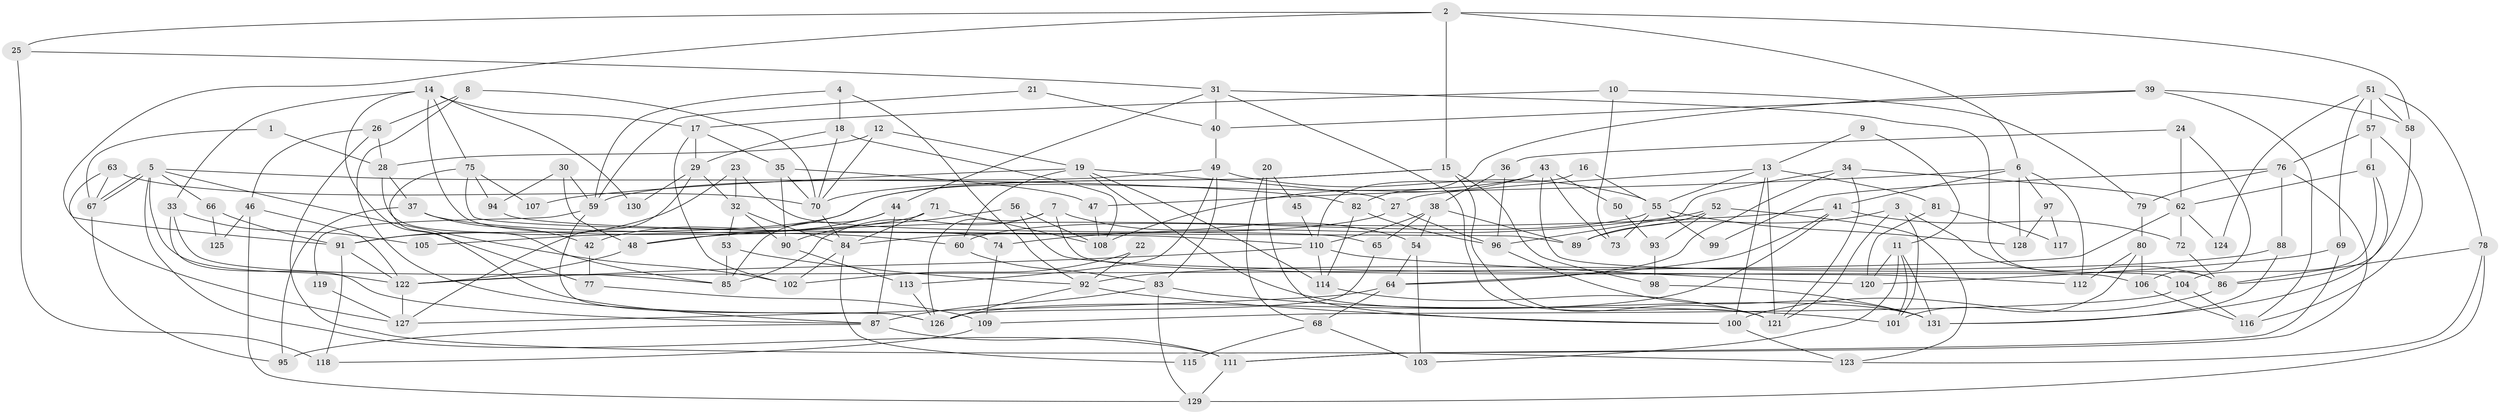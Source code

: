 // Generated by graph-tools (version 1.1) at 2025/02/03/09/25 03:02:06]
// undirected, 131 vertices, 262 edges
graph export_dot {
graph [start="1"]
  node [color=gray90,style=filled];
  1;
  2;
  3;
  4;
  5;
  6;
  7;
  8;
  9;
  10;
  11;
  12;
  13;
  14;
  15;
  16;
  17;
  18;
  19;
  20;
  21;
  22;
  23;
  24;
  25;
  26;
  27;
  28;
  29;
  30;
  31;
  32;
  33;
  34;
  35;
  36;
  37;
  38;
  39;
  40;
  41;
  42;
  43;
  44;
  45;
  46;
  47;
  48;
  49;
  50;
  51;
  52;
  53;
  54;
  55;
  56;
  57;
  58;
  59;
  60;
  61;
  62;
  63;
  64;
  65;
  66;
  67;
  68;
  69;
  70;
  71;
  72;
  73;
  74;
  75;
  76;
  77;
  78;
  79;
  80;
  81;
  82;
  83;
  84;
  85;
  86;
  87;
  88;
  89;
  90;
  91;
  92;
  93;
  94;
  95;
  96;
  97;
  98;
  99;
  100;
  101;
  102;
  103;
  104;
  105;
  106;
  107;
  108;
  109;
  110;
  111;
  112;
  113;
  114;
  115;
  116;
  117;
  118;
  119;
  120;
  121;
  122;
  123;
  124;
  125;
  126;
  127;
  128;
  129;
  130;
  131;
  1 -- 28;
  1 -- 67;
  2 -- 25;
  2 -- 58;
  2 -- 6;
  2 -- 15;
  2 -- 91;
  3 -- 86;
  3 -- 121;
  3 -- 89;
  3 -- 101;
  4 -- 59;
  4 -- 18;
  4 -- 92;
  5 -- 67;
  5 -- 67;
  5 -- 122;
  5 -- 66;
  5 -- 82;
  5 -- 102;
  5 -- 111;
  6 -- 41;
  6 -- 47;
  6 -- 97;
  6 -- 112;
  6 -- 128;
  7 -- 85;
  7 -- 106;
  7 -- 54;
  7 -- 126;
  8 -- 70;
  8 -- 126;
  8 -- 26;
  9 -- 13;
  9 -- 11;
  10 -- 17;
  10 -- 73;
  10 -- 79;
  11 -- 101;
  11 -- 120;
  11 -- 103;
  11 -- 131;
  12 -- 19;
  12 -- 70;
  12 -- 28;
  13 -- 27;
  13 -- 121;
  13 -- 55;
  13 -- 81;
  13 -- 100;
  14 -- 17;
  14 -- 75;
  14 -- 33;
  14 -- 74;
  14 -- 77;
  14 -- 130;
  15 -- 121;
  15 -- 42;
  15 -- 70;
  15 -- 98;
  16 -- 55;
  16 -- 110;
  17 -- 102;
  17 -- 35;
  17 -- 29;
  18 -- 108;
  18 -- 29;
  18 -- 70;
  19 -- 131;
  19 -- 27;
  19 -- 60;
  19 -- 107;
  19 -- 114;
  20 -- 68;
  20 -- 100;
  20 -- 45;
  21 -- 59;
  21 -- 40;
  22 -- 102;
  22 -- 92;
  23 -- 91;
  23 -- 32;
  23 -- 65;
  24 -- 62;
  24 -- 36;
  24 -- 106;
  25 -- 31;
  25 -- 118;
  26 -- 46;
  26 -- 28;
  26 -- 123;
  27 -- 84;
  27 -- 96;
  28 -- 37;
  28 -- 85;
  29 -- 127;
  29 -- 32;
  29 -- 130;
  30 -- 59;
  30 -- 94;
  30 -- 48;
  31 -- 40;
  31 -- 44;
  31 -- 86;
  31 -- 121;
  32 -- 53;
  32 -- 84;
  32 -- 90;
  33 -- 87;
  33 -- 85;
  33 -- 105;
  34 -- 64;
  34 -- 96;
  34 -- 62;
  34 -- 121;
  35 -- 90;
  35 -- 70;
  35 -- 47;
  36 -- 38;
  36 -- 96;
  37 -- 42;
  37 -- 60;
  37 -- 95;
  38 -- 65;
  38 -- 110;
  38 -- 54;
  38 -- 89;
  39 -- 58;
  39 -- 82;
  39 -- 40;
  39 -- 116;
  40 -- 49;
  41 -- 72;
  41 -- 48;
  41 -- 64;
  41 -- 126;
  42 -- 77;
  43 -- 104;
  43 -- 108;
  43 -- 50;
  43 -- 73;
  43 -- 91;
  44 -- 85;
  44 -- 87;
  44 -- 48;
  45 -- 110;
  46 -- 122;
  46 -- 129;
  46 -- 125;
  47 -- 108;
  48 -- 122;
  49 -- 55;
  49 -- 83;
  49 -- 59;
  49 -- 113;
  50 -- 93;
  51 -- 57;
  51 -- 78;
  51 -- 58;
  51 -- 69;
  51 -- 124;
  52 -- 89;
  52 -- 123;
  52 -- 74;
  52 -- 93;
  53 -- 92;
  53 -- 85;
  54 -- 64;
  54 -- 103;
  55 -- 60;
  55 -- 73;
  55 -- 99;
  55 -- 128;
  56 -- 90;
  56 -- 112;
  56 -- 108;
  57 -- 61;
  57 -- 76;
  57 -- 116;
  58 -- 86;
  59 -- 126;
  59 -- 119;
  60 -- 83;
  61 -- 62;
  61 -- 131;
  61 -- 104;
  62 -- 122;
  62 -- 72;
  62 -- 124;
  63 -- 127;
  63 -- 70;
  63 -- 67;
  64 -- 68;
  64 -- 127;
  65 -- 126;
  66 -- 91;
  66 -- 125;
  67 -- 95;
  68 -- 103;
  68 -- 115;
  69 -- 111;
  69 -- 120;
  70 -- 84;
  71 -- 108;
  71 -- 84;
  71 -- 105;
  72 -- 86;
  74 -- 109;
  75 -- 87;
  75 -- 89;
  75 -- 94;
  75 -- 107;
  76 -- 111;
  76 -- 79;
  76 -- 88;
  76 -- 99;
  77 -- 109;
  78 -- 86;
  78 -- 123;
  78 -- 129;
  79 -- 80;
  80 -- 101;
  80 -- 106;
  80 -- 112;
  81 -- 120;
  81 -- 117;
  82 -- 114;
  82 -- 96;
  83 -- 129;
  83 -- 87;
  83 -- 101;
  84 -- 102;
  84 -- 115;
  86 -- 100;
  87 -- 95;
  87 -- 111;
  88 -- 92;
  88 -- 131;
  90 -- 113;
  91 -- 118;
  91 -- 122;
  92 -- 126;
  92 -- 100;
  93 -- 98;
  94 -- 110;
  96 -- 131;
  97 -- 128;
  97 -- 117;
  98 -- 131;
  100 -- 123;
  104 -- 116;
  104 -- 109;
  106 -- 116;
  109 -- 118;
  110 -- 114;
  110 -- 122;
  110 -- 120;
  111 -- 129;
  113 -- 126;
  114 -- 121;
  119 -- 127;
  122 -- 127;
}
